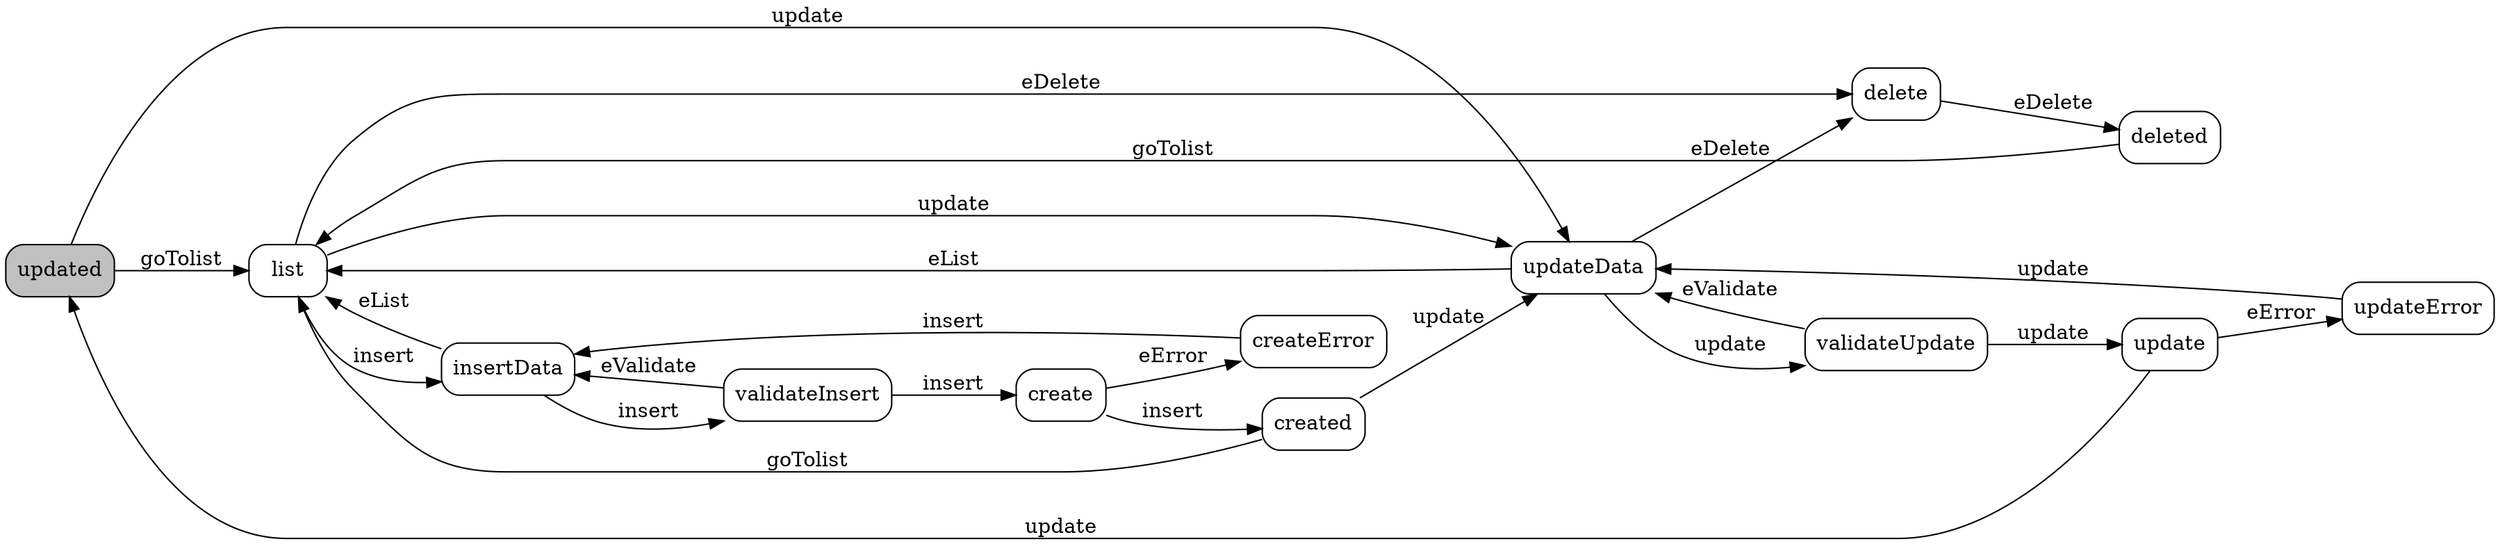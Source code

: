 # dot -Tpng myfile.dot >myfile.png
digraph g {
rankdir="LR";
node[style="rounded",shape="box"]
edge[splines="curved"]
  updated [style="rounded,filled",fillcolor="gray"]list -> insertData [label="insert"];
insertData -> validateInsert [label="insert"];
validateInsert -> create [label="insert"];
validateInsert -> insertData [label="eValidate"];
create -> createError [label="eError"];
createError -> insertData [label="insert"];
insertData -> list [label="eList"];
create -> created [label="insert"];
created -> list [label="goTolist"];
created -> updateData [label="update"];
updateData -> validateUpdate [label="update"];
validateUpdate -> update [label="update"];
update -> updated [label="update"];
update -> updateError [label="eError"];
updateError -> updateData [label="update"];
validateUpdate -> updateData [label="eValidate"];
updateData -> list [label="eList"];
updateData -> delete [label="eDelete"];
updated -> list [label="goTolist"];
updated -> updateData [label="update"];
list -> updateData [label="update"];
list -> delete [label="eDelete"];
delete -> deleted [label="eDelete"];
deleted -> list [label="goTolist"];
}